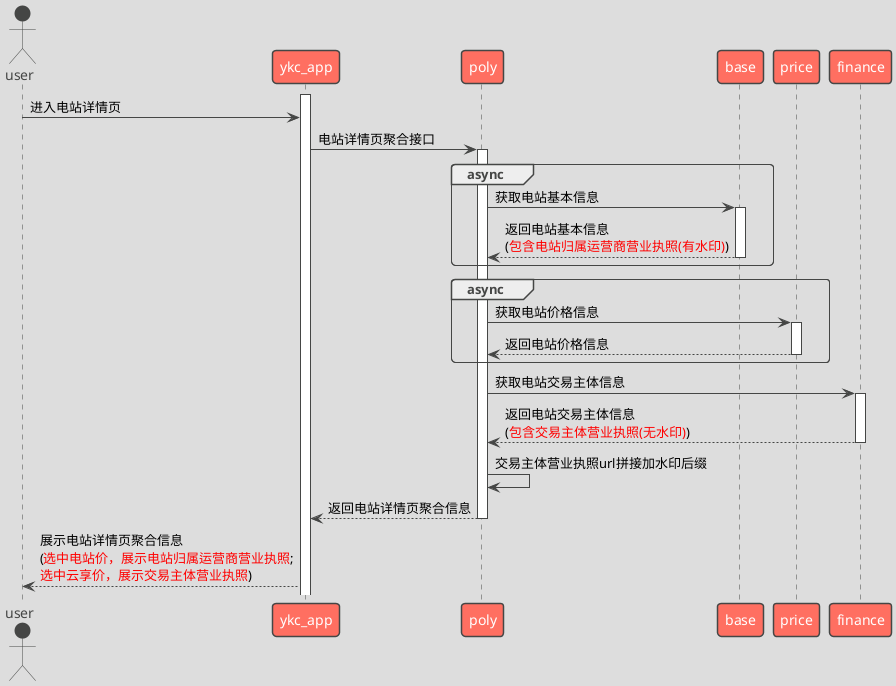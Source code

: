 @startuml
!theme toy
'https://plantuml.com/sequence-diagram

actor user
activate ykc_app
user -> ykc_app: 进入电站详情页
ykc_app -> poly: 电站详情页聚合接口
activate poly
group async
    poly -> base: 获取电站基本信息
    activate base
    base --> poly: 返回电站基本信息\n(<color red>包含电站归属运营商营业执照(有水印)</color>)
    deactivate base
end
group async
    poly -> price: 获取电站价格信息
    activate price
    price --> poly: 返回电站价格信息
    deactivate price
end
poly -> finance: 获取电站交易主体信息
activate finance
finance --> poly: 返回电站交易主体信息\n(<color red>包含交易主体营业执照(无水印)</color>)
deactivate finance
poly -> poly: 交易主体营业执照url拼接加水印后缀
poly --> ykc_app: 返回电站详情页聚合信息
deactivate poly
ykc_app --> user: 展示电站详情页聚合信息\n(<color red>选中电站价，展示电站归属运营商营业执照</color>;\n<color red>选中云享价，展示交易主体营业执照</color>)
@enduml
